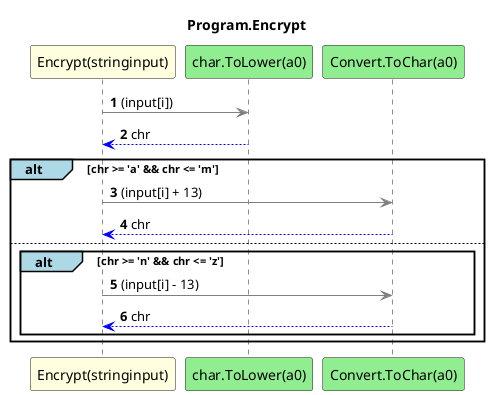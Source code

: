 @startuml Program.Encrypt
title Program.Encrypt
participant "Encrypt(stringinput)" as Encrypt_p0 #LightYellow
participant "char.ToLower(a0)" as char_ToLower_a0 #LightGreen
participant "Convert.ToChar(a0)" as Convert_ToChar_a0 #LightGreen
autonumber
Encrypt_p0 -[#grey]> char_ToLower_a0 : (input[i])
char_ToLower_a0 -[#blue]-> Encrypt_p0 : chr
alt#LightBlue chr >= 'a' && chr <= 'm'
    Encrypt_p0 -[#grey]> Convert_ToChar_a0 : (input[i] + 13)
    Convert_ToChar_a0 -[#blue]-> Encrypt_p0 : chr
    else
        alt#LightBlue chr >= 'n' && chr <= 'z'
            Encrypt_p0 -[#grey]> Convert_ToChar_a0 : (input[i] - 13)
            Convert_ToChar_a0 -[#blue]-> Encrypt_p0 : chr
        end
end
@enduml
